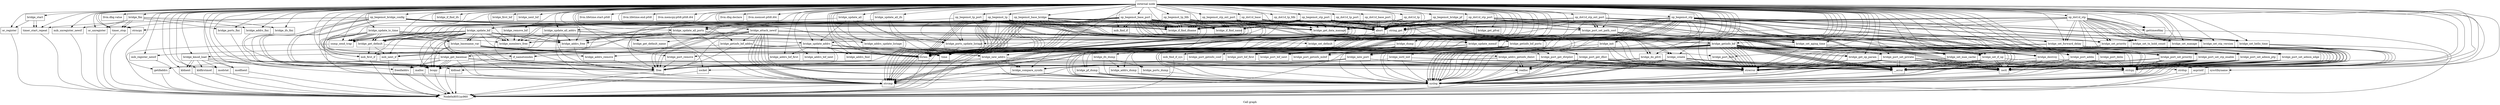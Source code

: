 digraph "Call graph" {
	label="Call graph";

	Node0x8051ac930 [shape=record,label="{external node}"];
	Node0x8051ac930 -> Node0x8051ac9c0;
	Node0x8051ac930 -> Node0x8051acc60;
	Node0x8051ac930 -> Node0x8051acf00;
	Node0x8051ac930 -> Node0x8051ad140;
	Node0x8051ac930 -> Node0x8051ad1a0;
	Node0x8051ac930 -> Node0x8051ad200;
	Node0x8051ac930 -> Node0x8051acf60;
	Node0x8051ac930 -> Node0x8051ad260;
	Node0x8051ac930 -> Node0x8051acfc0;
	Node0x8051ac930 -> Node0x8051ad020;
	Node0x8051ac930 -> Node0x8051acc00;
	Node0x8051ac930 -> Node0x8051accc0;
	Node0x8051ac930 -> Node0x8051acd20;
	Node0x8051ac930 -> Node0x8051acd80;
	Node0x8051ac930 -> Node0x8051acae0;
	Node0x8051ac930 -> Node0x8051acb40;
	Node0x8051ac930 -> Node0x8051acba0;
	Node0x8051ac930 -> Node0x8051ad2c0;
	Node0x8051ac930 -> Node0x8051ad320;
	Node0x8051ac930 -> Node0x8051ad380;
	Node0x8051ac930 -> Node0x8051ad3e0;
	Node0x8051ac930 -> Node0x8051ad440;
	Node0x8051ac930 -> Node0x8051ad4a0;
	Node0x8051ac930 -> Node0x8051ad500;
	Node0x8051ac930 -> Node0x8051ad560;
	Node0x8051ac930 -> Node0x8051ad5c0;
	Node0x8051ac930 -> Node0x8051ad620;
	Node0x8051ac930 -> Node0x8051ad680;
	Node0x8051ac930 -> Node0x8051ad740;
	Node0x8051ac930 -> Node0x8051acde0;
	Node0x8051ac930 -> Node0x8051ad7a0;
	Node0x8051ac930 -> Node0x8051ad6e0;
	Node0x8051ac930 -> Node0x8051ad800;
	Node0x8051ac930 -> Node0x8051ad860;
	Node0x8051ac930 -> Node0x8051ad8c0;
	Node0x8051ac930 -> Node0x8051ad920;
	Node0x8051ac930 -> Node0x8051ad980;
	Node0x8051ac930 -> Node0x8051adaa0;
	Node0x8051ac930 -> Node0x8051adbc0;
	Node0x8051ac930 -> Node0x8051adce0;
	Node0x8051ac930 -> Node0x8051adda0;
	Node0x8051ac930 -> Node0x8051adf80;
	Node0x8051ac930 -> Node0x8051adec0;
	Node0x8051ac930 -> Node0x8051adfe0;
	Node0x8051ac930 -> Node0x8051ae040;
	Node0x8051ac930 -> Node0x8051ae0a0;
	Node0x8051ac930 -> Node0x8051ae100;
	Node0x8051ac930 -> Node0x8051ae1c0;
	Node0x8051ac930 -> Node0x8051ae340;
	Node0x8051ac930 -> Node0x8051ae3a0;
	Node0x8051ac930 -> Node0x8051ae220;
	Node0x8051ac930 -> Node0x8051ad080;
	Node0x8051ac930 -> Node0x8051ae4c0;
	Node0x8051ac930 -> Node0x8051ae520;
	Node0x8051ac930 -> Node0x8051ae580;
	Node0x8051ac930 -> Node0x8051ae820;
	Node0x8051ac930 -> Node0x8051ae8e0;
	Node0x8051ac930 -> Node0x8051aea60;
	Node0x8051ac930 -> Node0x8051aeac0;
	Node0x8051ac930 -> Node0x8051adb60;
	Node0x8051ac930 -> Node0x8051ace40;
	Node0x8051ac930 -> Node0x8051ad9e0;
	Node0x8051ac930 -> Node0x8051aeb80;
	Node0x8051ac930 -> Node0x8051aebe0;
	Node0x8051ac930 -> Node0x8051aec40;
	Node0x8051ac930 -> Node0x8051aeca0;
	Node0x8051ac930 -> Node0x8051aed00;
	Node0x8051ac930 -> Node0x8051aed60;
	Node0x8051ac930 -> Node0x8051ae400;
	Node0x8051ac930 -> Node0x8051aedc0;
	Node0x8051ac930 -> Node0x8051aee20;
	Node0x8051ac930 -> Node0x8051aefa0;
	Node0x8051ac930 -> Node0x8053400c0;
	Node0x8051ac930 -> Node0x805340120;
	Node0x8051ac930 -> Node0x805340180;
	Node0x8051ac930 -> Node0x805340300;
	Node0x8051ac930 -> Node0x805340360;
	Node0x8051ac930 -> Node0x8053403c0;
	Node0x8051ac930 -> Node0x8051adc80;
	Node0x8051ac930 -> Node0x8051acea0;
	Node0x8051ac930 -> Node0x8051ada40;
	Node0x8051ac930 -> Node0x805340420;
	Node0x8051ac930 -> Node0x805340480;
	Node0x8051ac930 -> Node0x8053404e0;
	Node0x8051ac930 -> Node0x805340540;
	Node0x8051ac930 -> Node0x8053405a0;
	Node0x8051ac930 -> Node0x8051ae460;
	Node0x8051ac930 -> Node0x805340600;
	Node0x8051ac930 -> Node0x805340660;
	Node0x8051ac930 -> Node0x8053406c0;
	Node0x8051ac930 -> Node0x8051aca80;
	Node0x8051ac930 -> Node0x8053407e0;
	Node0x8051ac930 -> Node0x8051aca20;
	Node0x8051ac930 -> Node0x805340840;
	Node0x8051ac930 -> Node0x8053408a0;
	Node0x8051ac930 -> Node0x805340900;
	Node0x8051ac930 -> Node0x805340960;
	Node0x8051ac930 -> Node0x8053409c0;
	Node0x8051ac930 -> Node0x8051ae160;
	Node0x8051ac930 -> Node0x805340a20;
	Node0x8051ac930 -> Node0x8051ade60;
	Node0x8051ac930 -> Node0x8051ae5e0;
	Node0x8051ac930 -> Node0x8051ae640;
	Node0x8051ac930 -> Node0x8051ae6a0;
	Node0x8051ac930 -> Node0x8051ae700;
	Node0x8051ac930 -> Node0x8051ae880;
	Node0x8051ac930 -> Node0x8051aeb20;
	Node0x8051ac930 -> Node0x8051ae7c0;
	Node0x8051ac930 -> Node0x8051ae760;
	Node0x8051ac930 -> Node0x8051ae940;
	Node0x8051ac930 -> Node0x8051ae9a0;
	Node0x8051ac930 -> Node0x805340a80;
	Node0x8051ac930 -> Node0x8051aea00;
	Node0x8051ac930 -> Node0x8051ade00;
	Node0x8051ac930 -> Node0x805340ae0;
	Node0x8051ac930 -> Node0x805340b40;
	Node0x8051ac930 -> Node0x8051aee80;
	Node0x8051ac930 -> Node0x8051aeee0;
	Node0x8051ac930 -> Node0x8051aef40;
	Node0x8051ac930 -> Node0x805340060;
	Node0x8051ac930 -> Node0x805340000;
	Node0x8051ac930 -> Node0x8053401e0;
	Node0x8051ac930 -> Node0x805340240;
	Node0x8051ac930 -> Node0x8053402a0;
	Node0x8051ac930 -> Node0x8051ae280;
	Node0x8051ac930 -> Node0x805340c00;
	Node0x8051ac930 -> Node0x805340d20;
	Node0x8051ac930 -> Node0x8051adb00;
	Node0x8051ac930 -> Node0x8051ae2e0;
	Node0x8051ac930 -> Node0x805340de0;
	Node0x8051ac930 -> Node0x8051adc20;
	Node0x8051ac930 -> Node0x805340780;
	Node0x8051ac930 -> Node0x805340720;
	Node0x8051ac930 -> Node0x805340e40;
	Node0x8051ac930 -> Node0x805340ea0;
	Node0x8051ac930 -> Node0x8051ad0e0;
	Node0x8051ac9c0 [shape=record,label="{bridge_init}"];
	Node0x8051ac9c0 -> Node0x8051aca20;
	Node0x8051ac9c0 -> Node0x8051aca80;
	Node0x8051ac9c0 -> Node0x8051acae0;
	Node0x8051ac9c0 -> Node0x8051acb40;
	Node0x8051ac9c0 -> Node0x8051acba0;
	Node0x8051ac9c0 -> Node0x8051acc00;
	Node0x8051acc60 [shape=record,label="{bridge_fini}"];
	Node0x8051acc60 -> Node0x8051accc0;
	Node0x8051acc60 -> Node0x8051acd20;
	Node0x8051acc60 -> Node0x8051acd80;
	Node0x8051acc60 -> Node0x8051acd80;
	Node0x8051acc60 -> Node0x8051acde0;
	Node0x8051acc60 -> Node0x8051ace40;
	Node0x8051acc60 -> Node0x8051acea0;
	Node0x8051acf00 [shape=record,label="{bridge_dump}"];
	Node0x8051acf00 -> Node0x8051acf60;
	Node0x8051acf00 -> Node0x8051acfc0;
	Node0x8051acf00 -> Node0x8051ad020;
	Node0x8051acf00 -> Node0x8051acc00;
	Node0x8051acf00 -> Node0x8051acc00;
	Node0x8051acf00 -> Node0x8051ad080;
	Node0x8051acf00 -> Node0x8051ad0e0;
	Node0x8051ad140 [shape=record,label="{bridge_start}"];
	Node0x8051ad140 -> Node0x8051ad1a0;
	Node0x8051ad140 -> Node0x8051ad200;
	Node0x8051ad140 -> Node0x8051ad200;
	Node0x8051ad1a0 [shape=record,label="{or_register}"];
	Node0x8051ad1a0 -> Node0x8051ac960;
	Node0x8051ad200 [shape=record,label="{timer_start_repeat}"];
	Node0x8051ad200 -> Node0x8051ac960;
	Node0x8051acf60 [shape=record,label="{mib_first_if}"];
	Node0x8051acf60 -> Node0x8051ac960;
	Node0x8051ad260 [shape=record,label="{llvm.dbg.value}"];
	Node0x8051acfc0 [shape=record,label="{strcmp}"];
	Node0x8051acfc0 -> Node0x8051ac960;
	Node0x8051ad020 [shape=record,label="{mib_next_if}"];
	Node0x8051ad020 -> Node0x8051ac960;
	Node0x8051acc00 [shape=record,label="{syslog}"];
	Node0x8051acc00 -> Node0x8051ac960;
	Node0x8051accc0 [shape=record,label="{mib_unregister_newif}"];
	Node0x8051accc0 -> Node0x8051ac960;
	Node0x8051acd20 [shape=record,label="{or_unregister}"];
	Node0x8051acd20 -> Node0x8051ac960;
	Node0x8051acd80 [shape=record,label="{timer_stop}"];
	Node0x8051acd80 -> Node0x8051ac960;
	Node0x8051acae0 [shape=record,label="{mib_register_newif}"];
	Node0x8051acae0 -> Node0x8051ac960;
	Node0x8051acb40 [shape=record,label="{__error}"];
	Node0x8051acb40 -> Node0x8051ac960;
	Node0x8051acba0 [shape=record,label="{strerror}"];
	Node0x8051acba0 -> Node0x8051ac960;
	Node0x8051ad2c0 [shape=record,label="{bridge_get_default}"];
	Node0x8051ad2c0 -> Node0x8051acf60;
	Node0x8051ad2c0 -> Node0x8051acfc0;
	Node0x8051ad2c0 -> Node0x8051ad020;
	Node0x8051ad320 [shape=record,label="{bridge_set_default}"];
	Node0x8051ad320 -> Node0x8051acc00;
	Node0x8051ad380 [shape=record,label="{bridge_get_default_name}"];
	Node0x8051ad3e0 [shape=record,label="{bridge_get_data_maxage}"];
	Node0x8051ad440 [shape=record,label="{op_begemot_bridge_config}"];
	Node0x8051ad440 -> Node0x8051ad4a0;
	Node0x8051ad440 -> Node0x8051ad500;
	Node0x8051ad440 -> Node0x8051ad500;
	Node0x8051ad440 -> Node0x8051ad560;
	Node0x8051ad440 -> Node0x8051ad5c0;
	Node0x8051ad440 -> Node0x8051ad620;
	Node0x8051ad440 -> Node0x8051ad680;
	Node0x8051ad440 -> Node0x8051ad6e0;
	Node0x8051ad440 -> Node0x8051ad500;
	Node0x8051ad440 -> Node0x8051ad680;
	Node0x8051ad440 -> Node0x8051ad6e0;
	Node0x8051ad440 -> Node0x8051ad740;
	Node0x8051ad440 -> Node0x8051ad740;
	Node0x8051ad440 -> Node0x8051acd80;
	Node0x8051ad440 -> Node0x8051ad200;
	Node0x8051ad440 -> Node0x8051ad500;
	Node0x8051adaa0 [shape=record,label="{bridge_update_all_ports}"];
	Node0x8051adaa0 -> Node0x8051acf60;
	Node0x8051adaa0 -> Node0x8051acfc0;
	Node0x8051adaa0 -> Node0x8051ad020;
	Node0x8051adaa0 -> Node0x8051adb00;
	Node0x8051adaa0 -> Node0x8051ad9e0;
	Node0x8051adaa0 -> Node0x8051ada40;
	Node0x8051adaa0 -> Node0x8051ad740;
	Node0x8051adaa0 -> Node0x8051adb60;
	Node0x8051ad4a0 [shape=record,label="{string_get}"];
	Node0x8051ad4a0 -> Node0x8051ac960;
	Node0x8051ad500 [shape=record,label="{abort}"];
	Node0x8051ad500 -> Node0x8051ac960;
	Node0x8051ad560 [shape=record,label="{strlen}"];
	Node0x8051ad560 -> Node0x8051ac960;
	Node0x8051ad5c0 [shape=record,label="{malloc}"];
	Node0x8051ad5c0 -> Node0x8051ac960;
	Node0x8051ad620 [shape=record,label="{strncpy}"];
	Node0x8051ad620 -> Node0x8051ac960;
	Node0x8051ad680 [shape=record,label="{bcopy}"];
	Node0x8051ad680 -> Node0x8051ac960;
	Node0x8051ad740 [shape=record,label="{free}"];
	Node0x8051ad740 -> Node0x8051ac960;
	Node0x8051acde0 [shape=record,label="{bridge_ifs_fini}"];
	Node0x8051acde0 -> Node0x8051ad740;
	Node0x8051ad7a0 [shape=record,label="{bridge_if_find_ifs}"];
	Node0x8051ad6e0 [shape=record,label="{bridge_if_find_ifname}"];
	Node0x8051ad6e0 -> Node0x8051acfc0;
	Node0x8051ad800 [shape=record,label="{bridge_if_find_name}"];
	Node0x8051ad860 [shape=record,label="{bridge_compare_sysidx}"];
	Node0x8051ad860 -> Node0x8051acc00;
	Node0x8051ad860 -> Node0x8051acc00;
	Node0x8051ad860 -> Node0x8051acfc0;
	Node0x8051ad8c0 [shape=record,label="{bridge_first_bif}"];
	Node0x8051ad920 [shape=record,label="{bridge_next_bif}"];
	Node0x8051ad980 [shape=record,label="{bridge_remove_bif}"];
	Node0x8051ad980 -> Node0x8051ad9e0;
	Node0x8051ad980 -> Node0x8051ada40;
	Node0x8051ad980 -> Node0x8051ad740;
	Node0x8051adbc0 [shape=record,label="{bridge_update_all_addrs}"];
	Node0x8051adbc0 -> Node0x8051acf60;
	Node0x8051adbc0 -> Node0x8051acfc0;
	Node0x8051adbc0 -> Node0x8051ad020;
	Node0x8051adbc0 -> Node0x8051adc20;
	Node0x8051adbc0 -> Node0x8051ad9e0;
	Node0x8051adbc0 -> Node0x8051ada40;
	Node0x8051adbc0 -> Node0x8051ad740;
	Node0x8051adbc0 -> Node0x8051adc80;
	Node0x8051adce0 [shape=record,label="{bridge_update_all_ifs}"];
	Node0x8051adce0 -> Node0x8051add40;
	Node0x8051adce0 -> Node0x8051adb60;
	Node0x8051adce0 -> Node0x8051adda0;
	Node0x8051add40 [shape=record,label="{bridge_update_bif}"];
	Node0x8051add40 -> Node0x8051acf60;
	Node0x8051add40 -> Node0x8051acfc0;
	Node0x8051add40 -> Node0x8051ad020;
	Node0x8051add40 -> Node0x8051ad9e0;
	Node0x8051add40 -> Node0x8051ada40;
	Node0x8051add40 -> Node0x8051ad740;
	Node0x8051add40 -> Node0x8051ad680;
	Node0x8051add40 -> Node0x8051ade00;
	Node0x8051add40 -> Node0x8051ade60;
	Node0x8051add40 -> Node0x8051ad2c0;
	Node0x8051add40 -> Node0x8051adec0;
	Node0x8051add40 -> Node0x8051adf20;
	Node0x8051add40 -> Node0x8051adec0;
	Node0x8051add40 -> Node0x8051ad2c0;
	Node0x8051add40 -> Node0x8051adec0;
	Node0x8051add40 -> Node0x8051adf20;
	Node0x8051add40 -> Node0x8051adec0;
	Node0x8051add40 -> Node0x8051ad9e0;
	Node0x8051add40 -> Node0x8051ada40;
	Node0x8051add40 -> Node0x8051ad740;
	Node0x8051add40 -> Node0x8051adb00;
	Node0x8051add40 -> Node0x8051adda0;
	Node0x8051adda0 [shape=record,label="{time}"];
	Node0x8051adda0 -> Node0x8051ac960;
	Node0x8051adf80 [shape=record,label="{llvm.lifetime.start.p0i8}"];
	Node0x8051adec0 [shape=record,label="{snmp_send_trap}"];
	Node0x8051adec0 -> Node0x8051ac960;
	Node0x8051adf20 [shape=record,label="{bridge_basename_var}"];
	Node0x8051adf20 -> Node0x8051ad560;
	Node0x8051adf20 -> Node0x8051ad560;
	Node0x8051adf20 -> Node0x8051ad5c0;
	Node0x8051adf20 -> Node0x8051ad560;
	Node0x8051adf20 -> Node0x8051ad560;
	Node0x8051adf20 -> Node0x8051ad560;
	Node0x8051adf20 -> Node0x8051ad680;
	Node0x8051adfe0 [shape=record,label="{llvm.lifetime.end.p0i8}"];
	Node0x8051ae040 [shape=record,label="{llvm.memcpy.p0i8.p0i8.i64}"];
	Node0x8051ae0a0 [shape=record,label="{bridge_update_all}"];
	Node0x8051ae0a0 -> Node0x8051add40;
	Node0x8051ae0a0 -> Node0x8051adc20;
	Node0x8051ae0a0 -> Node0x8051adda0;
	Node0x8051ae0a0 -> Node0x8051adb60;
	Node0x8051ae0a0 -> Node0x8051adc80;
	Node0x8051ae100 [shape=record,label="{bridge_update_tc_time}"];
	Node0x8051ae100 -> Node0x8051acf60;
	Node0x8051ae100 -> Node0x8051acfc0;
	Node0x8051ae100 -> Node0x8051ad020;
	Node0x8051ae100 -> Node0x8051ad9e0;
	Node0x8051ae100 -> Node0x8051ada40;
	Node0x8051ae100 -> Node0x8051ad740;
	Node0x8051ae100 -> Node0x8051ae160;
	Node0x8051ae100 -> Node0x8051ad2c0;
	Node0x8051ae100 -> Node0x8051adec0;
	Node0x8051ae100 -> Node0x8051adf20;
	Node0x8051ae100 -> Node0x8051adec0;
	Node0x8051ae100 -> Node0x8051ad2c0;
	Node0x8051ae100 -> Node0x8051adec0;
	Node0x8051ae100 -> Node0x8051adf20;
	Node0x8051ae100 -> Node0x8051adec0;
	Node0x8051ae1c0 [shape=record,label="{bridge_attach_newif}"];
	Node0x8051ae1c0 -> Node0x8051acfc0;
	Node0x8051ae1c0 -> Node0x8051acc00;
	Node0x8051ae1c0 -> Node0x8051ade00;
	Node0x8051ae1c0 -> Node0x8051acc00;
	Node0x8051ae1c0 -> Node0x8051ad680;
	Node0x8051ae1c0 -> Node0x8051ad5c0;
	Node0x8051ae1c0 -> Node0x8051ae220;
	Node0x8051ae1c0 -> Node0x8051ad680;
	Node0x8051ae1c0 -> Node0x8051acfc0;
	Node0x8051ae1c0 -> Node0x8051acfc0;
	Node0x8051ae1c0 -> Node0x8051acb40;
	Node0x8051ae1c0 -> Node0x8051acba0;
	Node0x8051ae1c0 -> Node0x8051acc00;
	Node0x8051ae1c0 -> Node0x8051ade60;
	Node0x8051ae1c0 -> Node0x8051ae280;
	Node0x8051ae1c0 -> Node0x8051ae2e0;
	Node0x8051ae1c0 -> Node0x8051ad9e0;
	Node0x8051ae1c0 -> Node0x8051ada40;
	Node0x8051ae1c0 -> Node0x8051ad740;
	Node0x8051ae1c0 -> Node0x8051ad380;
	Node0x8051ae1c0 -> Node0x8051acfc0;
	Node0x8051ae1c0 -> Node0x8051ad320;
	Node0x8051ae340 [shape=record,label="{llvm.dbg.declare}"];
	Node0x8051ae3a0 [shape=record,label="{llvm.memset.p0i8.i64}"];
	Node0x8051ae220 [shape=record,label="{strlcpy}"];
	Node0x8051ae220 -> Node0x8051ac960;
	Node0x8051ad080 [shape=record,label="{bridge_ifs_dump}"];
	Node0x8051ad080 -> Node0x8051acc00;
	Node0x8051ad080 -> Node0x8051ae400;
	Node0x8051ad080 -> Node0x8051ae460;
	Node0x8051ae4c0 [shape=record,label="{op_dot1d_base}"];
	Node0x8051ae4c0 -> Node0x8051ad2c0;
	Node0x8051ae4c0 -> Node0x8051adda0;
	Node0x8051ae4c0 -> Node0x8051ad3e0;
	Node0x8051ae4c0 -> Node0x8051add40;
	Node0x8051ae4c0 -> Node0x8051ad4a0;
	Node0x8051ae4c0 -> Node0x8051ad500;
	Node0x8051ae4c0 -> Node0x8051ad500;
	Node0x8051ae520 [shape=record,label="{op_dot1d_stp}"];
	Node0x8051ae520 -> Node0x8051ad2c0;
	Node0x8051ae520 -> Node0x8051adda0;
	Node0x8051ae520 -> Node0x8051ad3e0;
	Node0x8051ae520 -> Node0x8051add40;
	Node0x8051ae520 -> Node0x8051ae580;
	Node0x8051ae520 -> Node0x8051acb40;
	Node0x8051ae520 -> Node0x8051acba0;
	Node0x8051ae520 -> Node0x8051acc00;
	Node0x8051ae520 -> Node0x8051ad4a0;
	Node0x8051ae520 -> Node0x8051ad500;
	Node0x8051ae520 -> Node0x8051ad500;
	Node0x8051ae520 -> Node0x8051ae5e0;
	Node0x8051ae520 -> Node0x8051ae640;
	Node0x8051ae520 -> Node0x8051ae6a0;
	Node0x8051ae520 -> Node0x8051ae700;
	Node0x8051ae520 -> Node0x8051ae760;
	Node0x8051ae520 -> Node0x8051ae7c0;
	Node0x8051ae520 -> Node0x8051ad500;
	Node0x8051ae520 -> Node0x8051ae5e0;
	Node0x8051ae520 -> Node0x8051ae640;
	Node0x8051ae520 -> Node0x8051ae6a0;
	Node0x8051ae520 -> Node0x8051ae700;
	Node0x8051ae520 -> Node0x8051ae760;
	Node0x8051ae520 -> Node0x8051ae7c0;
	Node0x8051ae520 -> Node0x8051ad500;
	Node0x8051ae580 [shape=record,label="{gettimeofday}"];
	Node0x8051ae580 -> Node0x8051ac960;
	Node0x8051ae820 [shape=record,label="{op_dot1d_tp}"];
	Node0x8051ae820 -> Node0x8051ad2c0;
	Node0x8051ae820 -> Node0x8051adda0;
	Node0x8051ae820 -> Node0x8051ad3e0;
	Node0x8051ae820 -> Node0x8051add40;
	Node0x8051ae820 -> Node0x8051ad500;
	Node0x8051ae820 -> Node0x8051ad500;
	Node0x8051ae820 -> Node0x8051ae880;
	Node0x8051ae820 -> Node0x8051ad500;
	Node0x8051ae820 -> Node0x8051ae880;
	Node0x8051ae820 -> Node0x8051ad500;
	Node0x8051ae8e0 [shape=record,label="{op_begemot_base_bridge}"];
	Node0x8051ae8e0 -> Node0x8051adda0;
	Node0x8051ae8e0 -> Node0x8051ad3e0;
	Node0x8051ae8e0 -> Node0x8051add40;
	Node0x8051ae8e0 -> Node0x8051adb60;
	Node0x8051ae8e0 -> Node0x8051adda0;
	Node0x8051ae8e0 -> Node0x8051acfc0;
	Node0x8051ae8e0 -> Node0x8051acfc0;
	Node0x8051ae8e0 -> Node0x8051ad560;
	Node0x8051ae8e0 -> Node0x8051ad560;
	Node0x8051ae8e0 -> Node0x8051ad560;
	Node0x8051ae8e0 -> Node0x8051ad560;
	Node0x8051ae8e0 -> Node0x8051acfc0;
	Node0x8051ae8e0 -> Node0x8051ae940;
	Node0x8051ae8e0 -> Node0x8051ae940;
	Node0x8051ae8e0 -> Node0x8051ae9a0;
	Node0x8051ae8e0 -> Node0x8051ae940;
	Node0x8051ae8e0 -> Node0x8051ae9a0;
	Node0x8051ae8e0 -> Node0x8051ad500;
	Node0x8051ae8e0 -> Node0x8051acfc0;
	Node0x8051ae8e0 -> Node0x8051aea00;
	Node0x8051ae8e0 -> Node0x8051ad9e0;
	Node0x8051ae8e0 -> Node0x8051ada40;
	Node0x8051ae8e0 -> Node0x8051ad740;
	Node0x8051ae8e0 -> Node0x8051ae940;
	Node0x8051ae8e0 -> Node0x8051ae940;
	Node0x8051ae8e0 -> Node0x8051ad500;
	Node0x8051ae8e0 -> Node0x8051acfc0;
	Node0x8051ae8e0 -> Node0x8051aea00;
	Node0x8051ae8e0 -> Node0x8051ad9e0;
	Node0x8051ae8e0 -> Node0x8051ada40;
	Node0x8051ae8e0 -> Node0x8051ad740;
	Node0x8051ae8e0 -> Node0x8051ad500;
	Node0x8051ae8e0 -> Node0x8051ad4a0;
	Node0x8051ae8e0 -> Node0x8051ad4a0;
	Node0x8051ae8e0 -> Node0x8051ad500;
	Node0x8051aea60 [shape=record,label="{op_begemot_stp}"];
	Node0x8051aea60 -> Node0x8051adda0;
	Node0x8051aea60 -> Node0x8051ad3e0;
	Node0x8051aea60 -> Node0x8051add40;
	Node0x8051aea60 -> Node0x8051adb60;
	Node0x8051aea60 -> Node0x8051adda0;
	Node0x8051aea60 -> Node0x8051acfc0;
	Node0x8051aea60 -> Node0x8051acfc0;
	Node0x8051aea60 -> Node0x8051ad560;
	Node0x8051aea60 -> Node0x8051ad560;
	Node0x8051aea60 -> Node0x8051ad560;
	Node0x8051aea60 -> Node0x8051ad560;
	Node0x8051aea60 -> Node0x8051acfc0;
	Node0x8051aea60 -> Node0x8051ae5e0;
	Node0x8051aea60 -> Node0x8051ae640;
	Node0x8051aea60 -> Node0x8051ae6a0;
	Node0x8051aea60 -> Node0x8051ae700;
	Node0x8051aea60 -> Node0x8051ae760;
	Node0x8051aea60 -> Node0x8051ae7c0;
	Node0x8051aea60 -> Node0x8051ad500;
	Node0x8051aea60 -> Node0x8051acfc0;
	Node0x8051aea60 -> Node0x8051ae5e0;
	Node0x8051aea60 -> Node0x8051ae640;
	Node0x8051aea60 -> Node0x8051ae6a0;
	Node0x8051aea60 -> Node0x8051ae700;
	Node0x8051aea60 -> Node0x8051ae760;
	Node0x8051aea60 -> Node0x8051ae7c0;
	Node0x8051aea60 -> Node0x8051ad500;
	Node0x8051aea60 -> Node0x8051ae580;
	Node0x8051aea60 -> Node0x8051acb40;
	Node0x8051aea60 -> Node0x8051acba0;
	Node0x8051aea60 -> Node0x8051acc00;
	Node0x8051aea60 -> Node0x8051ad4a0;
	Node0x8051aea60 -> Node0x8051ad500;
	Node0x8051aeac0 [shape=record,label="{op_begemot_tp}"];
	Node0x8051aeac0 -> Node0x8051adda0;
	Node0x8051aeac0 -> Node0x8051ad3e0;
	Node0x8051aeac0 -> Node0x8051add40;
	Node0x8051aeac0 -> Node0x8051adb60;
	Node0x8051aeac0 -> Node0x8051adda0;
	Node0x8051aeac0 -> Node0x8051acfc0;
	Node0x8051aeac0 -> Node0x8051acfc0;
	Node0x8051aeac0 -> Node0x8051ad560;
	Node0x8051aeac0 -> Node0x8051ad560;
	Node0x8051aeac0 -> Node0x8051ad560;
	Node0x8051aeac0 -> Node0x8051ad560;
	Node0x8051aeac0 -> Node0x8051acfc0;
	Node0x8051aeac0 -> Node0x8051ae880;
	Node0x8051aeac0 -> Node0x8051aeb20;
	Node0x8051aeac0 -> Node0x8051ad500;
	Node0x8051aeac0 -> Node0x8051acfc0;
	Node0x8051aeac0 -> Node0x8051ae880;
	Node0x8051aeac0 -> Node0x8051aeb20;
	Node0x8051aeac0 -> Node0x8051ad500;
	Node0x8051aeac0 -> Node0x8051ad500;
	Node0x8051adb60 [shape=record,label="{bridge_ports_update_listage}"];
	Node0x8051adb60 -> Node0x8051adda0;
	Node0x8051ace40 [shape=record,label="{bridge_ports_fini}"];
	Node0x8051ace40 -> Node0x8051ad740;
	Node0x8051ad9e0 [shape=record,label="{bridge_members_free}"];
	Node0x8051ad9e0 -> Node0x8051ad740;
	Node0x8051aeb80 [shape=record,label="{bridge_port_bif_first}"];
	Node0x8051aebe0 [shape=record,label="{bridge_port_bif_next}"];
	Node0x8051aec40 [shape=record,label="{bridge_port_remove}"];
	Node0x8051aec40 -> Node0x8051ad740;
	Node0x8051aeca0 [shape=record,label="{bridge_new_port}"];
	Node0x8051aeca0 -> Node0x8051ad5c0;
	Node0x8051aeca0 -> Node0x8051acb40;
	Node0x8051aeca0 -> Node0x8051acba0;
	Node0x8051aeca0 -> Node0x8051acc00;
	Node0x8051aeca0 -> Node0x8051ae220;
	Node0x8051aeca0 -> Node0x8051ad860;
	Node0x8051aeca0 -> Node0x8051ad860;
	Node0x8051aed00 [shape=record,label="{bridge_port_getinfo_mibif}"];
	Node0x8051aed60 [shape=record,label="{bridge_port_find}"];
	Node0x8051ae400 [shape=record,label="{bridge_ports_dump}"];
	Node0x8051ae400 -> Node0x8051acc00;
	Node0x8051aedc0 [shape=record,label="{op_dot1d_base_port}"];
	Node0x8051aedc0 -> Node0x8051ad2c0;
	Node0x8051aedc0 -> Node0x8051adda0;
	Node0x8051aedc0 -> Node0x8051ad3e0;
	Node0x8051aedc0 -> Node0x8051adb00;
	Node0x8051aedc0 -> Node0x8051ad500;
	Node0x8051aedc0 -> Node0x8051ad500;
	Node0x8051aee20 [shape=record,label="{op_dot1d_stp_port}"];
	Node0x8051aee20 -> Node0x8051ad2c0;
	Node0x8051aee20 -> Node0x8051adda0;
	Node0x8051aee20 -> Node0x8051ad3e0;
	Node0x8051aee20 -> Node0x8051adb00;
	Node0x8051aee20 -> Node0x8051aee80;
	Node0x8051aee20 -> Node0x8051aeee0;
	Node0x8051aee20 -> Node0x8051aef40;
	Node0x8051aee20 -> Node0x8051ad500;
	Node0x8051aee20 -> Node0x8051aee80;
	Node0x8051aee20 -> Node0x8051aeee0;
	Node0x8051aee20 -> Node0x8051aef40;
	Node0x8051aee20 -> Node0x8051ad500;
	Node0x8051aee20 -> Node0x8051ad4a0;
	Node0x8051aee20 -> Node0x8051ad4a0;
	Node0x8051aee20 -> Node0x8051ad4a0;
	Node0x8051aee20 -> Node0x8051ad500;
	Node0x8051aefa0 [shape=record,label="{op_dot1d_stp_ext_port}"];
	Node0x8051aefa0 -> Node0x8051ad2c0;
	Node0x8051aefa0 -> Node0x8051adda0;
	Node0x8051aefa0 -> Node0x8051ad3e0;
	Node0x8051aefa0 -> Node0x8051adb00;
	Node0x8051aefa0 -> Node0x805340000;
	Node0x8051aefa0 -> Node0x805340060;
	Node0x8051aefa0 -> Node0x8051aef40;
	Node0x8051aefa0 -> Node0x8051ad500;
	Node0x8051aefa0 -> Node0x805340000;
	Node0x8051aefa0 -> Node0x805340060;
	Node0x8051aefa0 -> Node0x8051aef40;
	Node0x8051aefa0 -> Node0x8051ad500;
	Node0x8051aefa0 -> Node0x8051ad500;
	Node0x8053400c0 [shape=record,label="{op_dot1d_tp_port}"];
	Node0x8053400c0 -> Node0x8051ad2c0;
	Node0x8053400c0 -> Node0x8051adda0;
	Node0x8053400c0 -> Node0x8051ad3e0;
	Node0x8053400c0 -> Node0x8051adb00;
	Node0x8053400c0 -> Node0x8051ad500;
	Node0x8053400c0 -> Node0x8051ad500;
	Node0x805340120 [shape=record,label="{op_begemot_base_port}"];
	Node0x805340120 -> Node0x8051adda0;
	Node0x805340120 -> Node0x8051ad3e0;
	Node0x805340120 -> Node0x8051adaa0;
	Node0x805340120 -> Node0x8051ad6e0;
	Node0x805340120 -> Node0x8051ad6e0;
	Node0x805340120 -> Node0x8051ad800;
	Node0x805340120 -> Node0x8051ad560;
	Node0x805340120 -> Node0x8051ad560;
	Node0x805340120 -> Node0x8051ad560;
	Node0x805340120 -> Node0x8051ad560;
	Node0x805340120 -> Node0x8051ad6e0;
	Node0x805340120 -> Node0x805340180;
	Node0x805340120 -> Node0x8051aeca0;
	Node0x805340120 -> Node0x8051ad6e0;
	Node0x805340120 -> Node0x805340180;
	Node0x805340120 -> Node0x8051aeca0;
	Node0x805340120 -> Node0x8051ad6e0;
	Node0x805340120 -> Node0x8051ad800;
	Node0x805340120 -> Node0x8053401e0;
	Node0x805340120 -> Node0x8051ad500;
	Node0x805340120 -> Node0x8051ad6e0;
	Node0x805340120 -> Node0x8051ad740;
	Node0x805340120 -> Node0x8051ad6e0;
	Node0x805340120 -> Node0x8051ad800;
	Node0x805340120 -> Node0x8053401e0;
	Node0x805340120 -> Node0x8051ad6e0;
	Node0x805340120 -> Node0x805340240;
	Node0x805340120 -> Node0x8053402a0;
	Node0x805340120 -> Node0x8051ad740;
	Node0x805340120 -> Node0x8051ad500;
	Node0x805340120 -> Node0x8051ad500;
	Node0x805340180 [shape=record,label="{mib_find_if}"];
	Node0x805340180 -> Node0x8051ac960;
	Node0x805340300 [shape=record,label="{op_begemot_stp_port}"];
	Node0x805340300 -> Node0x8051adda0;
	Node0x805340300 -> Node0x8051ad3e0;
	Node0x805340300 -> Node0x8051adaa0;
	Node0x805340300 -> Node0x8051ad6e0;
	Node0x805340300 -> Node0x8051ad6e0;
	Node0x805340300 -> Node0x8051ad800;
	Node0x805340300 -> Node0x8051ad560;
	Node0x805340300 -> Node0x8051ad560;
	Node0x805340300 -> Node0x8051ad560;
	Node0x805340300 -> Node0x8051ad560;
	Node0x805340300 -> Node0x8051ad6e0;
	Node0x805340300 -> Node0x8051ad800;
	Node0x805340300 -> Node0x8051aee80;
	Node0x805340300 -> Node0x8051aef40;
	Node0x805340300 -> Node0x8051ad500;
	Node0x805340300 -> Node0x8051ad6e0;
	Node0x805340300 -> Node0x8051ad800;
	Node0x805340300 -> Node0x8051aee80;
	Node0x805340300 -> Node0x8051aeee0;
	Node0x805340300 -> Node0x8051aef40;
	Node0x805340300 -> Node0x8051ad500;
	Node0x805340300 -> Node0x8051ad4a0;
	Node0x805340300 -> Node0x8051ad4a0;
	Node0x805340300 -> Node0x8051ad4a0;
	Node0x805340300 -> Node0x8051ad500;
	Node0x805340360 [shape=record,label="{op_begemot_stp_ext_port}"];
	Node0x805340360 -> Node0x8051adda0;
	Node0x805340360 -> Node0x8051ad3e0;
	Node0x805340360 -> Node0x8051adaa0;
	Node0x805340360 -> Node0x8051ad6e0;
	Node0x805340360 -> Node0x8051ad6e0;
	Node0x805340360 -> Node0x8051ad800;
	Node0x805340360 -> Node0x8051ad560;
	Node0x805340360 -> Node0x8051ad560;
	Node0x805340360 -> Node0x8051ad560;
	Node0x805340360 -> Node0x8051ad560;
	Node0x805340360 -> Node0x8051ad6e0;
	Node0x805340360 -> Node0x8051ad800;
	Node0x805340360 -> Node0x805340000;
	Node0x805340360 -> Node0x805340060;
	Node0x805340360 -> Node0x8051aef40;
	Node0x805340360 -> Node0x8051ad500;
	Node0x805340360 -> Node0x8051ad6e0;
	Node0x805340360 -> Node0x8051ad800;
	Node0x805340360 -> Node0x805340000;
	Node0x805340360 -> Node0x805340060;
	Node0x805340360 -> Node0x8051aef40;
	Node0x805340360 -> Node0x8051ad500;
	Node0x805340360 -> Node0x8051ad500;
	Node0x8053403c0 [shape=record,label="{op_begemot_tp_port}"];
	Node0x8053403c0 -> Node0x8051adda0;
	Node0x8053403c0 -> Node0x8051ad3e0;
	Node0x8053403c0 -> Node0x8051adaa0;
	Node0x8053403c0 -> Node0x8051ad6e0;
	Node0x8053403c0 -> Node0x8051ad6e0;
	Node0x8053403c0 -> Node0x8051ad800;
	Node0x8053403c0 -> Node0x8051ad560;
	Node0x8053403c0 -> Node0x8051ad560;
	Node0x8053403c0 -> Node0x8051ad560;
	Node0x8053403c0 -> Node0x8051ad560;
	Node0x8053403c0 -> Node0x8051ad500;
	Node0x8053403c0 -> Node0x8051ad500;
	Node0x8051adc80 [shape=record,label="{bridge_addrs_update_listage}"];
	Node0x8051adc80 -> Node0x8051adda0;
	Node0x8051acea0 [shape=record,label="{bridge_addrs_fini}"];
	Node0x8051acea0 -> Node0x8051ad740;
	Node0x8051ada40 [shape=record,label="{bridge_addrs_free}"];
	Node0x8051ada40 -> Node0x8051ad740;
	Node0x805340420 [shape=record,label="{bridge_addrs_bif_first}"];
	Node0x805340480 [shape=record,label="{bridge_addrs_bif_next}"];
	Node0x8053404e0 [shape=record,label="{bridge_addrs_remove}"];
	Node0x8053404e0 -> Node0x8051ad740;
	Node0x805340540 [shape=record,label="{bridge_new_addrs}"];
	Node0x805340540 -> Node0x8051ad5c0;
	Node0x805340540 -> Node0x8051acb40;
	Node0x805340540 -> Node0x8051acba0;
	Node0x805340540 -> Node0x8051acc00;
	Node0x805340540 -> Node0x8051ad680;
	Node0x805340540 -> Node0x8051ad860;
	Node0x805340540 -> Node0x8051ad860;
	Node0x8053405a0 [shape=record,label="{bridge_addrs_find}"];
	Node0x8051ae460 [shape=record,label="{bridge_addrs_dump}"];
	Node0x8051ae460 -> Node0x8051acc00;
	Node0x8051ae460 -> Node0x8051acc00;
	Node0x805340600 [shape=record,label="{op_dot1d_tp_fdb}"];
	Node0x805340600 -> Node0x8051ad2c0;
	Node0x805340600 -> Node0x8051adda0;
	Node0x805340600 -> Node0x8051ad3e0;
	Node0x805340600 -> Node0x8051adc20;
	Node0x805340600 -> Node0x8051ad500;
	Node0x805340600 -> Node0x8051ad4a0;
	Node0x805340600 -> Node0x8051ad500;
	Node0x805340660 [shape=record,label="{op_begemot_tp_fdb}"];
	Node0x805340660 -> Node0x8051adda0;
	Node0x805340660 -> Node0x8051ad3e0;
	Node0x805340660 -> Node0x8051adbc0;
	Node0x805340660 -> Node0x8051ad6e0;
	Node0x805340660 -> Node0x8051ad6e0;
	Node0x805340660 -> Node0x8051ad800;
	Node0x805340660 -> Node0x8051ad560;
	Node0x805340660 -> Node0x8051ad500;
	Node0x805340660 -> Node0x8051ad4a0;
	Node0x805340660 -> Node0x8051ad500;
	Node0x8053406c0 [shape=record,label="{op_begemot_bridge_pf}"];
	Node0x8053406c0 -> Node0x8051ad500;
	Node0x8053406c0 -> Node0x805340720;
	Node0x8053406c0 -> Node0x805340780;
	Node0x8053406c0 -> Node0x805340720;
	Node0x8053406c0 -> Node0x8051ad500;
	Node0x8053406c0 -> Node0x8051ad500;
	Node0x8051aca80 [shape=record,label="{bridge_ioctl_init}"];
	Node0x8051aca80 -> Node0x8053407e0;
	Node0x8051aca80 -> Node0x8051acb40;
	Node0x8051aca80 -> Node0x8051acba0;
	Node0x8051aca80 -> Node0x8051acc00;
	Node0x8053407e0 [shape=record,label="{socket}"];
	Node0x8053407e0 -> Node0x8051ac960;
	Node0x8051aca20 [shape=record,label="{bridge_kmod_load}"];
	Node0x8051aca20 -> Node0x805340840;
	Node0x8051aca20 -> Node0x8053408a0;
	Node0x8051aca20 -> Node0x805340900;
	Node0x8051aca20 -> Node0x8051acfc0;
	Node0x8051aca20 -> Node0x805340960;
	Node0x8051aca20 -> Node0x805340840;
	Node0x8051aca20 -> Node0x8053409c0;
	Node0x8051aca20 -> Node0x8051acc00;
	Node0x805340840 [shape=record,label="{kldnext}"];
	Node0x805340840 -> Node0x8051ac960;
	Node0x8053408a0 [shape=record,label="{kldfirstmod}"];
	Node0x8053408a0 -> Node0x8051ac960;
	Node0x805340900 [shape=record,label="{modstat}"];
	Node0x805340900 -> Node0x8051ac960;
	Node0x805340960 [shape=record,label="{modfnext}"];
	Node0x805340960 -> Node0x8051ac960;
	Node0x8053409c0 [shape=record,label="{kldload}"];
	Node0x8053409c0 -> Node0x8051ac960;
	Node0x8051ae160 [shape=record,label="{bridge_get_op_param}"];
	Node0x8051ae160 -> Node0x8051ae220;
	Node0x8051ae160 -> Node0x805340a20;
	Node0x8051ae160 -> Node0x8051acb40;
	Node0x8051ae160 -> Node0x8051acba0;
	Node0x8051ae160 -> Node0x8051acc00;
	Node0x805340a20 [shape=record,label="{ioctl}"];
	Node0x805340a20 -> Node0x8051ac960;
	Node0x8051ade60 [shape=record,label="{bridge_getinfo_bif}"];
	Node0x8051ade60 -> Node0x8051ae220;
	Node0x8051ade60 -> Node0x805340a20;
	Node0x8051ade60 -> Node0x8051acb40;
	Node0x8051ade60 -> Node0x8051acba0;
	Node0x8051ade60 -> Node0x8051acc00;
	Node0x8051ade60 -> Node0x805340a20;
	Node0x8051ade60 -> Node0x8051acb40;
	Node0x8051ade60 -> Node0x8051acba0;
	Node0x8051ade60 -> Node0x8051acc00;
	Node0x8051ade60 -> Node0x805340a20;
	Node0x8051ade60 -> Node0x8051acb40;
	Node0x8051ade60 -> Node0x8051acba0;
	Node0x8051ade60 -> Node0x8051acc00;
	Node0x8051ade60 -> Node0x805340a20;
	Node0x8051ade60 -> Node0x8051acb40;
	Node0x8051ade60 -> Node0x8051acba0;
	Node0x8051ade60 -> Node0x8051acc00;
	Node0x8051ade60 -> Node0x805340a20;
	Node0x8051ade60 -> Node0x8051acb40;
	Node0x8051ade60 -> Node0x8051acba0;
	Node0x8051ade60 -> Node0x8051acc00;
	Node0x8051ade60 -> Node0x805340a20;
	Node0x8051ade60 -> Node0x8051acb40;
	Node0x8051ade60 -> Node0x8051acba0;
	Node0x8051ade60 -> Node0x8051acc00;
	Node0x8051ade60 -> Node0x805340a20;
	Node0x8051ade60 -> Node0x8051acb40;
	Node0x8051ade60 -> Node0x8051acba0;
	Node0x8051ade60 -> Node0x8051acc00;
	Node0x8051ade60 -> Node0x8051ae160;
	Node0x8051ae5e0 [shape=record,label="{bridge_set_priority}"];
	Node0x8051ae5e0 -> Node0x8051ae220;
	Node0x8051ae5e0 -> Node0x805340a20;
	Node0x8051ae5e0 -> Node0x8051acb40;
	Node0x8051ae5e0 -> Node0x8051acba0;
	Node0x8051ae5e0 -> Node0x8051acc00;
	Node0x8051ae640 [shape=record,label="{bridge_set_maxage}"];
	Node0x8051ae640 -> Node0x8051ae220;
	Node0x8051ae640 -> Node0x805340a20;
	Node0x8051ae640 -> Node0x8051acb40;
	Node0x8051ae640 -> Node0x8051acba0;
	Node0x8051ae640 -> Node0x8051acc00;
	Node0x8051ae6a0 [shape=record,label="{bridge_set_hello_time}"];
	Node0x8051ae6a0 -> Node0x8051ae220;
	Node0x8051ae6a0 -> Node0x805340a20;
	Node0x8051ae6a0 -> Node0x8051acb40;
	Node0x8051ae6a0 -> Node0x8051acba0;
	Node0x8051ae6a0 -> Node0x8051acc00;
	Node0x8051ae700 [shape=record,label="{bridge_set_forward_delay}"];
	Node0x8051ae700 -> Node0x8051ae220;
	Node0x8051ae700 -> Node0x805340a20;
	Node0x8051ae700 -> Node0x8051acb40;
	Node0x8051ae700 -> Node0x8051acba0;
	Node0x8051ae700 -> Node0x8051acc00;
	Node0x8051ae880 [shape=record,label="{bridge_set_aging_time}"];
	Node0x8051ae880 -> Node0x8051ae220;
	Node0x8051ae880 -> Node0x805340a20;
	Node0x8051ae880 -> Node0x8051acb40;
	Node0x8051ae880 -> Node0x8051acba0;
	Node0x8051ae880 -> Node0x8051acc00;
	Node0x8051aeb20 [shape=record,label="{bridge_set_max_cache}"];
	Node0x8051aeb20 -> Node0x8051ae220;
	Node0x8051aeb20 -> Node0x805340a20;
	Node0x8051aeb20 -> Node0x8051acb40;
	Node0x8051aeb20 -> Node0x8051acba0;
	Node0x8051aeb20 -> Node0x8051acc00;
	Node0x8051ae7c0 [shape=record,label="{bridge_set_tx_hold_count}"];
	Node0x8051ae7c0 -> Node0x8051ae220;
	Node0x8051ae7c0 -> Node0x805340a20;
	Node0x8051ae7c0 -> Node0x8051acb40;
	Node0x8051ae7c0 -> Node0x8051acba0;
	Node0x8051ae7c0 -> Node0x8051acc00;
	Node0x8051ae760 [shape=record,label="{bridge_set_stp_version}"];
	Node0x8051ae760 -> Node0x8051ae220;
	Node0x8051ae760 -> Node0x805340a20;
	Node0x8051ae760 -> Node0x8051acb40;
	Node0x8051ae760 -> Node0x8051acba0;
	Node0x8051ae760 -> Node0x8051acc00;
	Node0x8051ae940 [shape=record,label="{bridge_set_if_up}"];
	Node0x8051ae940 -> Node0x8051ae220;
	Node0x8051ae940 -> Node0x805340a20;
	Node0x8051ae940 -> Node0x8051acb40;
	Node0x8051ae940 -> Node0x8051acba0;
	Node0x8051ae940 -> Node0x8051acc00;
	Node0x8051ae940 -> Node0x805340a20;
	Node0x8051ae940 -> Node0x8051acb40;
	Node0x8051ae940 -> Node0x8051acba0;
	Node0x8051ae940 -> Node0x8051acc00;
	Node0x8051ae9a0 [shape=record,label="{bridge_create}"];
	Node0x8051ae9a0 -> Node0x8051ae220;
	Node0x8051ae9a0 -> Node0x805340a20;
	Node0x8051ae9a0 -> Node0x8051acb40;
	Node0x8051ae9a0 -> Node0x8051acba0;
	Node0x8051ae9a0 -> Node0x8051acc00;
	Node0x8051ae9a0 -> Node0x8051acfc0;
	Node0x8051ae9a0 -> Node0x805340a80;
	Node0x8051ae9a0 -> Node0x8051acc00;
	Node0x8051ae9a0 -> Node0x805340a20;
	Node0x8051ae9a0 -> Node0x8051acb40;
	Node0x8051ae9a0 -> Node0x8051acba0;
	Node0x8051ae9a0 -> Node0x8051acc00;
	Node0x8051ae9a0 -> Node0x8051ad740;
	Node0x805340a80 [shape=record,label="{strdup}"];
	Node0x805340a80 -> Node0x8051ac960;
	Node0x8051aea00 [shape=record,label="{bridge_destroy}"];
	Node0x8051aea00 -> Node0x8051ae220;
	Node0x8051aea00 -> Node0x805340a20;
	Node0x8051aea00 -> Node0x8051acb40;
	Node0x8051aea00 -> Node0x8051acba0;
	Node0x8051aea00 -> Node0x8051acc00;
	Node0x8051ade00 [shape=record,label="{bridge_get_basemac}"];
	Node0x8051ade00 -> Node0x805340ae0;
	Node0x8051ade00 -> Node0x8051acb40;
	Node0x8051ade00 -> Node0x8051acba0;
	Node0x8051ade00 -> Node0x8051acc00;
	Node0x8051ade00 -> Node0x8051ad680;
	Node0x8051ade00 -> Node0x8051ad680;
	Node0x8051ade00 -> Node0x8051acfc0;
	Node0x8051ade00 -> Node0x8051ad680;
	Node0x8051ade00 -> Node0x805340b40;
	Node0x8051ade00 -> Node0x805340b40;
	Node0x805340ae0 [shape=record,label="{getifaddrs}"];
	Node0x805340ae0 -> Node0x8051ac960;
	Node0x805340b40 [shape=record,label="{freeifaddrs}"];
	Node0x805340b40 -> Node0x8051ac960;
	Node0x8051aee80 [shape=record,label="{bridge_port_set_priority}"];
	Node0x8051aee80 -> Node0x8051ae220;
	Node0x8051aee80 -> Node0x8051ae220;
	Node0x8051aee80 -> Node0x805340a20;
	Node0x8051aee80 -> Node0x8051acb40;
	Node0x8051aee80 -> Node0x8051acba0;
	Node0x8051aee80 -> Node0x8051acc00;
	Node0x8051aeee0 [shape=record,label="{bridge_port_set_stp_enable}"];
	Node0x8051aeee0 -> Node0x8051ae220;
	Node0x8051aeee0 -> Node0x8051ae220;
	Node0x8051aeee0 -> Node0x805340a20;
	Node0x8051aeee0 -> Node0x8051acb40;
	Node0x8051aeee0 -> Node0x8051acba0;
	Node0x8051aeee0 -> Node0x8051acc00;
	Node0x8051aeee0 -> Node0x805340a20;
	Node0x8051aeee0 -> Node0x8051acb40;
	Node0x8051aeee0 -> Node0x8051acba0;
	Node0x8051aeee0 -> Node0x8051acc00;
	Node0x8051aef40 [shape=record,label="{bridge_port_set_path_cost}"];
	Node0x8051aef40 -> Node0x8051ae220;
	Node0x8051aef40 -> Node0x8051ae220;
	Node0x8051aef40 -> Node0x805340a20;
	Node0x8051aef40 -> Node0x8051acb40;
	Node0x8051aef40 -> Node0x8051acba0;
	Node0x8051aef40 -> Node0x8051acc00;
	Node0x805340060 [shape=record,label="{bridge_port_set_admin_ptp}"];
	Node0x805340060 -> Node0x8051ae220;
	Node0x805340060 -> Node0x8051ae220;
	Node0x805340060 -> Node0x805340a20;
	Node0x805340060 -> Node0x8051acb40;
	Node0x805340060 -> Node0x8051acba0;
	Node0x805340060 -> Node0x8051acc00;
	Node0x805340060 -> Node0x805340a20;
	Node0x805340060 -> Node0x8051acb40;
	Node0x805340060 -> Node0x8051acba0;
	Node0x805340060 -> Node0x8051acc00;
	Node0x805340000 [shape=record,label="{bridge_port_set_admin_edge}"];
	Node0x805340000 -> Node0x8051ae220;
	Node0x805340000 -> Node0x8051ae220;
	Node0x805340000 -> Node0x805340a20;
	Node0x805340000 -> Node0x8051acb40;
	Node0x805340000 -> Node0x8051acba0;
	Node0x805340000 -> Node0x8051acc00;
	Node0x805340000 -> Node0x805340a20;
	Node0x805340000 -> Node0x8051acb40;
	Node0x805340000 -> Node0x8051acba0;
	Node0x805340000 -> Node0x8051acc00;
	Node0x8053401e0 [shape=record,label="{bridge_port_set_private}"];
	Node0x8053401e0 -> Node0x8051ae220;
	Node0x8053401e0 -> Node0x8051ae220;
	Node0x8053401e0 -> Node0x805340a20;
	Node0x8053401e0 -> Node0x8051acb40;
	Node0x8053401e0 -> Node0x8051acba0;
	Node0x8053401e0 -> Node0x8051acc00;
	Node0x8053401e0 -> Node0x805340a20;
	Node0x8053401e0 -> Node0x8051acb40;
	Node0x8053401e0 -> Node0x8051acba0;
	Node0x8053401e0 -> Node0x8051acc00;
	Node0x805340240 [shape=record,label="{bridge_port_addm}"];
	Node0x805340240 -> Node0x8051ae220;
	Node0x805340240 -> Node0x8051ae220;
	Node0x805340240 -> Node0x805340a20;
	Node0x805340240 -> Node0x8051acb40;
	Node0x805340240 -> Node0x8051acba0;
	Node0x805340240 -> Node0x8051acc00;
	Node0x8053402a0 [shape=record,label="{bridge_port_delm}"];
	Node0x8053402a0 -> Node0x8051ae220;
	Node0x8053402a0 -> Node0x8051ae220;
	Node0x8053402a0 -> Node0x805340a20;
	Node0x8053402a0 -> Node0x8051acb40;
	Node0x8053402a0 -> Node0x8051acba0;
	Node0x8053402a0 -> Node0x8051acc00;
	Node0x8051ae280 [shape=record,label="{bridge_getinfo_bif_ports}"];
	Node0x8051ae280 -> Node0x805340ba0;
	Node0x8051ae280 -> Node0x805340c00;
	Node0x8051ae280 -> Node0x8051aeca0;
	Node0x8051ae280 -> Node0x805340c60;
	Node0x8051ae280 -> Node0x8051aed00;
	Node0x8051ae280 -> Node0x8051acc00;
	Node0x8051ae280 -> Node0x8051ad740;
	Node0x8051ae280 -> Node0x805340cc0;
	Node0x8051ae280 -> Node0x8051aeb80;
	Node0x8051ae280 -> Node0x8051ad680;
	Node0x8051ae280 -> Node0x8051aebe0;
	Node0x8051ae280 -> Node0x8051ad740;
	Node0x805340ba0 [shape=record,label="{bridge_port_get_iflist}"];
	Node0x805340ba0 -> Node0x8051ae220;
	Node0x805340ba0 -> Node0x805340d20;
	Node0x805340ba0 -> Node0x805340d20;
	Node0x805340ba0 -> Node0x8051acb40;
	Node0x805340ba0 -> Node0x8051acba0;
	Node0x805340ba0 -> Node0x8051acc00;
	Node0x805340ba0 -> Node0x8051ad740;
	Node0x805340ba0 -> Node0x805340a20;
	Node0x805340ba0 -> Node0x8051acb40;
	Node0x805340ba0 -> Node0x8051acba0;
	Node0x805340ba0 -> Node0x8051acc00;
	Node0x805340ba0 -> Node0x8051ad740;
	Node0x805340c00 [shape=record,label="{mib_find_if_sys}"];
	Node0x805340c00 -> Node0x8051ac960;
	Node0x805340c60 [shape=record,label="{bridge_port_getinfo_conf}"];
	Node0x805340cc0 [shape=record,label="{bridge_port_get_ifstplist}"];
	Node0x805340cc0 -> Node0x8051ae220;
	Node0x805340cc0 -> Node0x805340d20;
	Node0x805340cc0 -> Node0x805340d20;
	Node0x805340cc0 -> Node0x8051acb40;
	Node0x805340cc0 -> Node0x8051acba0;
	Node0x805340cc0 -> Node0x8051acc00;
	Node0x805340cc0 -> Node0x8051ad740;
	Node0x805340cc0 -> Node0x805340a20;
	Node0x805340cc0 -> Node0x8051acb40;
	Node0x805340cc0 -> Node0x8051acba0;
	Node0x805340cc0 -> Node0x8051acc00;
	Node0x805340cc0 -> Node0x8051ad740;
	Node0x805340d20 [shape=record,label="{realloc}"];
	Node0x805340d20 -> Node0x8051ac960;
	Node0x8051adb00 [shape=record,label="{bridge_update_memif}"];
	Node0x8051adb00 -> Node0x805340ba0;
	Node0x8051adb00 -> Node0x805340c00;
	Node0x8051adb00 -> Node0x8051acc00;
	Node0x8051adb00 -> Node0x8051aed60;
	Node0x8051adb00 -> Node0x8051aeca0;
	Node0x8051adb00 -> Node0x805340c60;
	Node0x8051adb00 -> Node0x8051aed00;
	Node0x8051adb00 -> Node0x8051ad740;
	Node0x8051adb00 -> Node0x8051aeb80;
	Node0x8051adb00 -> Node0x8051aebe0;
	Node0x8051adb00 -> Node0x8051aec40;
	Node0x8051adb00 -> Node0x805340cc0;
	Node0x8051adb00 -> Node0x8051aeb80;
	Node0x8051adb00 -> Node0x8051ad680;
	Node0x8051adb00 -> Node0x8051aebe0;
	Node0x8051adb00 -> Node0x8051ad740;
	Node0x8051adb00 -> Node0x8051adda0;
	Node0x8051ae2e0 [shape=record,label="{bridge_getinfo_bif_addrs}"];
	Node0x8051ae2e0 -> Node0x805340d80;
	Node0x8051ae2e0 -> Node0x805340540;
	Node0x8051ae2e0 -> Node0x805340de0;
	Node0x8051ae2e0 -> Node0x8051ad740;
	Node0x805340d80 [shape=record,label="{bridge_addrs_getinfo_ifalist}"];
	Node0x805340d80 -> Node0x8051ae220;
	Node0x805340d80 -> Node0x805340d20;
	Node0x805340d80 -> Node0x805340d20;
	Node0x805340d80 -> Node0x8051acb40;
	Node0x805340d80 -> Node0x8051acba0;
	Node0x805340d80 -> Node0x8051acc00;
	Node0x805340d80 -> Node0x8051ad740;
	Node0x805340d80 -> Node0x805340a20;
	Node0x805340d80 -> Node0x8051acb40;
	Node0x805340d80 -> Node0x8051acba0;
	Node0x805340d80 -> Node0x8051acc00;
	Node0x805340d80 -> Node0x8051ad740;
	Node0x805340de0 [shape=record,label="{if_nametoindex}"];
	Node0x805340de0 -> Node0x8051ac960;
	Node0x8051adc20 [shape=record,label="{bridge_update_addrs}"];
	Node0x8051adc20 -> Node0x805340d80;
	Node0x8051adc20 -> Node0x8053405a0;
	Node0x8051adc20 -> Node0x805340540;
	Node0x8051adc20 -> Node0x805340de0;
	Node0x8051adc20 -> Node0x8051ad740;
	Node0x8051adc20 -> Node0x805340420;
	Node0x8051adc20 -> Node0x805340480;
	Node0x8051adc20 -> Node0x8053404e0;
	Node0x8051adc20 -> Node0x8051adda0;
	Node0x805340780 [shape=record,label="{bridge_get_pfval}"];
	Node0x805340720 [shape=record,label="{bridge_do_pfctl}"];
	Node0x805340720 -> Node0x805340e40;
	Node0x805340720 -> Node0x805340ea0;
	Node0x805340720 -> Node0x8051acb40;
	Node0x805340720 -> Node0x8051acba0;
	Node0x805340720 -> Node0x8051acc00;
	Node0x805340720 -> Node0x8051ad740;
	Node0x805340720 -> Node0x8051ad740;
	Node0x805340e40 [shape=record,label="{asprintf}"];
	Node0x805340e40 -> Node0x8051ac960;
	Node0x805340ea0 [shape=record,label="{sysctlbyname}"];
	Node0x805340ea0 -> Node0x8051ac960;
	Node0x8051ad0e0 [shape=record,label="{bridge_pf_dump}"];
	Node0x8051ad0e0 -> Node0x8051acc00;
	Node0x8051ad0e0 -> Node0x8051acc00;
	Node0x8051ad0e0 -> Node0x8051acc00;
	Node0x8051ad0e0 -> Node0x8051acc00;
}
